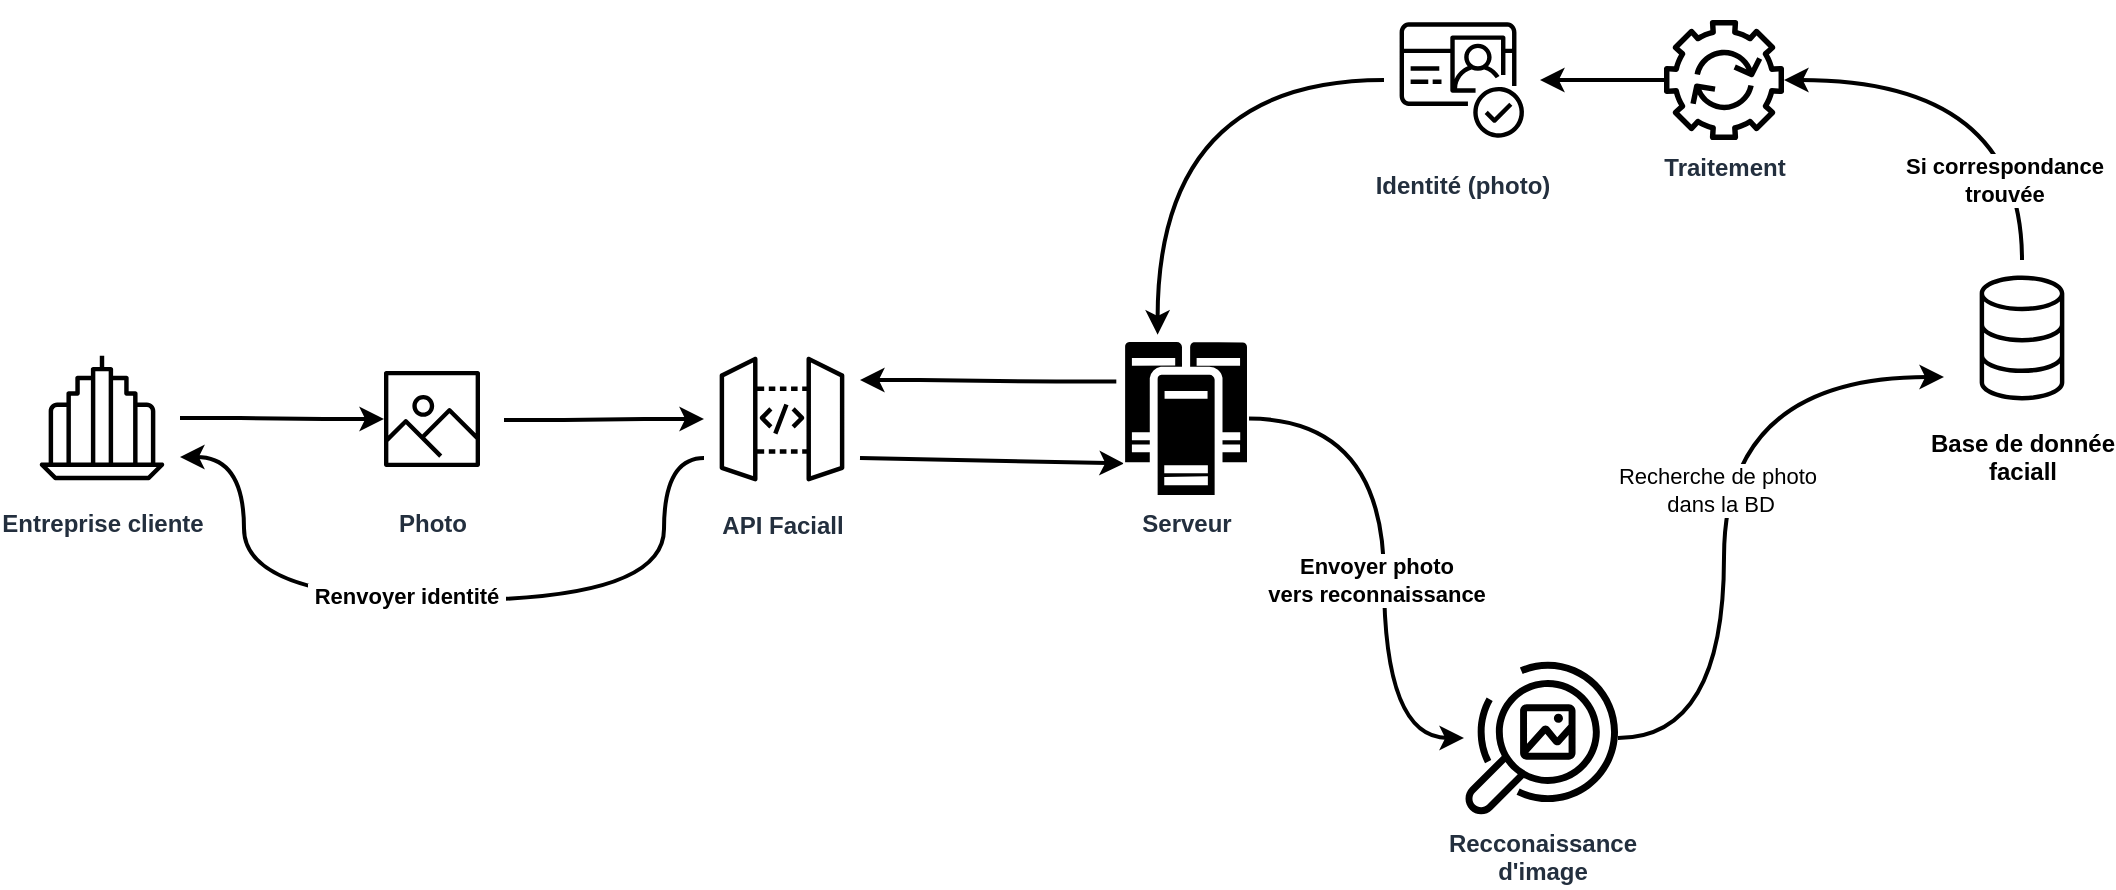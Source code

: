 <mxfile version="15.7.3" type="device"><diagram id="-nai8eIGKe50cyqa-U57" name="Page-1"><mxGraphModel dx="1405" dy="960" grid="1" gridSize="10" guides="1" tooltips="1" connect="1" arrows="1" fold="1" page="1" pageScale="1" pageWidth="827" pageHeight="1169" math="0" shadow="0"><root><mxCell id="0"/><mxCell id="1" parent="0"/><mxCell id="qzNKvWLz3LmB3issEh8Q-57" style="edgeStyle=entityRelationEdgeStyle;rounded=0;orthogonalLoop=1;jettySize=auto;html=1;exitX=1;exitY=0.5;exitDx=0;exitDy=0;exitPerimeter=0;strokeWidth=2;" edge="1" parent="1" source="qzNKvWLz3LmB3issEh8Q-10" target="qzNKvWLz3LmB3issEh8Q-33"><mxGeometry relative="1" as="geometry"/></mxCell><mxCell id="qzNKvWLz3LmB3issEh8Q-10" value="&lt;b&gt;Entreprise cliente&lt;br&gt;&lt;/b&gt;" style="sketch=0;points=[[0,0,0],[0.25,0,0],[0.5,0,0],[0.75,0,0],[1,0,0],[0,1,0],[0.25,1,0],[0.5,1,0],[0.75,1,0],[1,1,0],[0,0.25,0],[0,0.5,0],[0,0.75,0],[1,0.25,0],[1,0.5,0],[1,0.75,0]];outlineConnect=0;fontColor=#232F3E;gradientDirection=north;fillColor=none;strokeColor=#000000;dashed=0;verticalLabelPosition=bottom;verticalAlign=top;align=center;html=1;fontSize=12;fontStyle=0;aspect=fixed;shape=mxgraph.aws4.resourceIcon;resIcon=mxgraph.aws4.business_application;shadow=0;" vertex="1" parent="1"><mxGeometry x="60" y="300" width="78" height="78" as="geometry"/></mxCell><mxCell id="qzNKvWLz3LmB3issEh8Q-58" style="edgeStyle=entityRelationEdgeStyle;rounded=0;orthogonalLoop=1;jettySize=auto;html=1;exitX=0;exitY=0.5;exitDx=0;exitDy=0;exitPerimeter=0;strokeWidth=2;entryX=0;entryY=0.5;entryDx=0;entryDy=0;entryPerimeter=0;" edge="1" parent="1" target="qzNKvWLz3LmB3issEh8Q-9"><mxGeometry relative="1" as="geometry"><mxPoint x="300" y="340" as="sourcePoint"/></mxGeometry></mxCell><mxCell id="qzNKvWLz3LmB3issEh8Q-60" style="edgeStyle=entityRelationEdgeStyle;rounded=0;orthogonalLoop=1;jettySize=auto;html=1;exitX=-0.062;exitY=0.262;exitDx=0;exitDy=0;exitPerimeter=0;entryX=1;entryY=0.25;entryDx=0;entryDy=0;entryPerimeter=0;strokeWidth=2;" edge="1" parent="1" source="qzNKvWLz3LmB3issEh8Q-46" target="qzNKvWLz3LmB3issEh8Q-9"><mxGeometry relative="1" as="geometry"/></mxCell><mxCell id="qzNKvWLz3LmB3issEh8Q-73" style="edgeStyle=orthogonalEdgeStyle;rounded=0;orthogonalLoop=1;jettySize=auto;html=1;exitX=0;exitY=0.75;exitDx=0;exitDy=0;exitPerimeter=0;entryX=1;entryY=0.75;entryDx=0;entryDy=0;entryPerimeter=0;strokeWidth=2;curved=1;" edge="1" parent="1" source="qzNKvWLz3LmB3issEh8Q-9" target="qzNKvWLz3LmB3issEh8Q-10"><mxGeometry relative="1" as="geometry"><Array as="points"><mxPoint x="380" y="359"/><mxPoint x="380" y="430"/><mxPoint x="170" y="430"/><mxPoint x="170" y="359"/></Array></mxGeometry></mxCell><mxCell id="qzNKvWLz3LmB3issEh8Q-76" value="&amp;nbsp;Renvoyer identité&amp;nbsp;" style="edgeLabel;html=1;align=center;verticalAlign=middle;resizable=0;points=[];fontStyle=1" vertex="1" connectable="0" parent="qzNKvWLz3LmB3issEh8Q-73"><mxGeometry x="0.085" y="-2" relative="1" as="geometry"><mxPoint x="-1" as="offset"/></mxGeometry></mxCell><mxCell id="qzNKvWLz3LmB3issEh8Q-9" value="&lt;b&gt;API Faciall&lt;/b&gt;" style="sketch=0;points=[[0,0,0],[0.25,0,0],[0.5,0,0],[0.75,0,0],[1,0,0],[0,1,0],[0.25,1,0],[0.5,1,0],[0.75,1,0],[1,1,0],[0,0.25,0],[0,0.5,0],[0,0.75,0],[1,0.25,0],[1,0.5,0],[1,0.75,0]];outlineConnect=0;fontColor=#232F3E;gradientDirection=north;fillColor=none;strokeColor=#000000;dashed=0;verticalLabelPosition=bottom;verticalAlign=top;align=center;html=1;fontSize=12;fontStyle=0;aspect=fixed;shape=mxgraph.aws4.resourceIcon;resIcon=mxgraph.aws4.api_gateway;shadow=0;" vertex="1" parent="1"><mxGeometry x="400" y="300.5" width="78" height="78" as="geometry"/></mxCell><mxCell id="qzNKvWLz3LmB3issEh8Q-25" value="&lt;b&gt;Recconaissance&lt;br&gt;d'image&lt;/b&gt;" style="sketch=0;outlineConnect=0;fontColor=#232F3E;gradientColor=none;fillColor=#000000;strokeColor=none;dashed=0;verticalLabelPosition=bottom;verticalAlign=top;align=center;html=1;fontSize=12;fontStyle=0;aspect=fixed;pointerEvents=1;shape=mxgraph.aws4.rekognition_image;shadow=0;" vertex="1" parent="1"><mxGeometry x="780" y="460" width="77" height="78" as="geometry"/></mxCell><mxCell id="qzNKvWLz3LmB3issEh8Q-26" value="&lt;b&gt;Traitement&lt;/b&gt;" style="sketch=0;outlineConnect=0;fontColor=#232F3E;gradientColor=none;fillColor=#000000;strokeColor=none;dashed=0;verticalLabelPosition=bottom;verticalAlign=top;align=center;html=1;fontSize=12;fontStyle=0;aspect=fixed;pointerEvents=1;shape=mxgraph.aws4.automation;shadow=0;" vertex="1" parent="1"><mxGeometry x="880" y="140" width="60" height="60" as="geometry"/></mxCell><mxCell id="qzNKvWLz3LmB3issEh8Q-63" style="edgeStyle=orthogonalEdgeStyle;curved=1;rounded=0;orthogonalLoop=1;jettySize=auto;html=1;strokeWidth=2;entryX=0;entryY=0.75;entryDx=0;entryDy=0;entryPerimeter=0;" edge="1" parent="1" source="qzNKvWLz3LmB3issEh8Q-25" target="qzNKvWLz3LmB3issEh8Q-23"><mxGeometry relative="1" as="geometry"><Array as="points"><mxPoint x="910" y="499"/><mxPoint x="910" y="318"/></Array></mxGeometry></mxCell><mxCell id="qzNKvWLz3LmB3issEh8Q-79" value="Recherche de photo&amp;nbsp;&lt;br&gt;dans la BD" style="edgeLabel;html=1;align=center;verticalAlign=middle;resizable=0;points=[];" vertex="1" connectable="0" parent="qzNKvWLz3LmB3issEh8Q-63"><mxGeometry x="0.039" y="2" relative="1" as="geometry"><mxPoint y="1" as="offset"/></mxGeometry></mxCell><mxCell id="qzNKvWLz3LmB3issEh8Q-74" style="edgeStyle=orthogonalEdgeStyle;curved=1;rounded=0;orthogonalLoop=1;jettySize=auto;html=1;exitX=0.5;exitY=0;exitDx=0;exitDy=0;exitPerimeter=0;strokeWidth=2;" edge="1" parent="1" source="qzNKvWLz3LmB3issEh8Q-23" target="qzNKvWLz3LmB3issEh8Q-26"><mxGeometry relative="1" as="geometry"><Array as="points"><mxPoint x="1059" y="170"/></Array></mxGeometry></mxCell><mxCell id="qzNKvWLz3LmB3issEh8Q-80" value="Si correspondance&lt;br&gt;trouvée" style="edgeLabel;html=1;align=center;verticalAlign=middle;resizable=0;points=[];fontStyle=1" vertex="1" connectable="0" parent="qzNKvWLz3LmB3issEh8Q-74"><mxGeometry x="0.158" y="24" relative="1" as="geometry"><mxPoint x="22" y="26" as="offset"/></mxGeometry></mxCell><mxCell id="qzNKvWLz3LmB3issEh8Q-23" value="&lt;span style=&quot;color: rgb(0 , 0 , 0) ; font-weight: 700&quot;&gt;Base de donnée&lt;/span&gt;&lt;br style=&quot;color: rgb(0 , 0 , 0) ; font-weight: 700&quot;&gt;&lt;span style=&quot;color: rgb(0 , 0 , 0) ; font-weight: 700&quot;&gt;faciall&lt;/span&gt;" style="sketch=0;points=[[0,0,0],[0.25,0,0],[0.5,0,0],[0.75,0,0],[1,0,0],[0,1,0],[0.25,1,0],[0.5,1,0],[0.75,1,0],[1,1,0],[0,0.25,0],[0,0.5,0],[0,0.75,0],[1,0.25,0],[1,0.5,0],[1,0.75,0]];outlineConnect=0;fontColor=#232F3E;gradientDirection=north;fillColor=none;strokeColor=#000000;dashed=0;verticalLabelPosition=bottom;verticalAlign=top;align=center;html=1;fontSize=12;fontStyle=0;aspect=fixed;shape=mxgraph.aws4.resourceIcon;resIcon=mxgraph.aws4.database;shadow=0;" vertex="1" parent="1"><mxGeometry x="1020" y="260" width="78" height="78" as="geometry"/></mxCell><mxCell id="qzNKvWLz3LmB3issEh8Q-68" style="edgeStyle=orthogonalEdgeStyle;curved=1;rounded=0;orthogonalLoop=1;jettySize=auto;html=1;exitX=0;exitY=0.5;exitDx=0;exitDy=0;exitPerimeter=0;entryX=1;entryY=0.5;entryDx=0;entryDy=0;entryPerimeter=0;strokeWidth=2;" edge="1" parent="1" source="qzNKvWLz3LmB3issEh8Q-26" target="qzNKvWLz3LmB3issEh8Q-27"><mxGeometry relative="1" as="geometry"/></mxCell><mxCell id="qzNKvWLz3LmB3issEh8Q-69" style="edgeStyle=orthogonalEdgeStyle;curved=1;rounded=0;orthogonalLoop=1;jettySize=auto;html=1;exitX=0;exitY=0.5;exitDx=0;exitDy=0;exitPerimeter=0;entryX=0.271;entryY=-0.041;entryDx=0;entryDy=0;entryPerimeter=0;strokeWidth=2;" edge="1" parent="1" source="qzNKvWLz3LmB3issEh8Q-27" target="qzNKvWLz3LmB3issEh8Q-46"><mxGeometry relative="1" as="geometry"/></mxCell><mxCell id="qzNKvWLz3LmB3issEh8Q-27" value="&lt;b&gt;Identité (photo)&lt;/b&gt;" style="sketch=0;points=[[0,0,0],[0.25,0,0],[0.5,0,0],[0.75,0,0],[1,0,0],[0,1,0],[0.25,1,0],[0.5,1,0],[0.75,1,0],[1,1,0],[0,0.25,0],[0,0.5,0],[0,0.75,0],[1,0.25,0],[1,0.5,0],[1,0.75,0]];outlineConnect=0;fontColor=#232F3E;gradientDirection=north;fillColor=none;strokeColor=#000000;dashed=0;verticalLabelPosition=bottom;verticalAlign=top;align=center;html=1;fontSize=12;fontStyle=0;aspect=fixed;shape=mxgraph.aws4.resourceIcon;resIcon=mxgraph.aws4.cognito;shadow=0;" vertex="1" parent="1"><mxGeometry x="740" y="131" width="78" height="78" as="geometry"/></mxCell><mxCell id="qzNKvWLz3LmB3issEh8Q-33" value="&lt;b&gt;&lt;br&gt;Photo&lt;/b&gt;" style="sketch=0;outlineConnect=0;fontColor=#232F3E;gradientColor=none;fillColor=#000000;strokeColor=#000000;dashed=0;verticalLabelPosition=bottom;verticalAlign=top;align=center;html=1;fontSize=12;fontStyle=0;aspect=fixed;pointerEvents=1;shape=mxgraph.aws4.container_registry_image;shadow=0;gradientDirection=north;" vertex="1" parent="1"><mxGeometry x="240" y="315.5" width="48" height="48" as="geometry"/></mxCell><mxCell id="qzNKvWLz3LmB3issEh8Q-62" style="edgeStyle=orthogonalEdgeStyle;curved=1;rounded=0;orthogonalLoop=1;jettySize=auto;html=1;exitX=1;exitY=0.5;exitDx=0;exitDy=0;exitPerimeter=0;strokeWidth=2;" edge="1" parent="1" source="qzNKvWLz3LmB3issEh8Q-46" target="qzNKvWLz3LmB3issEh8Q-25"><mxGeometry relative="1" as="geometry"><Array as="points"><mxPoint x="740" y="339"/><mxPoint x="740" y="499"/></Array></mxGeometry></mxCell><mxCell id="qzNKvWLz3LmB3issEh8Q-78" value="Envoyer photo&lt;br&gt;vers reconnaissance" style="edgeLabel;html=1;align=center;verticalAlign=middle;resizable=0;points=[];fontStyle=1" vertex="1" connectable="0" parent="qzNKvWLz3LmB3issEh8Q-62"><mxGeometry x="-0.114" y="-4" relative="1" as="geometry"><mxPoint y="30" as="offset"/></mxGeometry></mxCell><mxCell id="qzNKvWLz3LmB3issEh8Q-70" style="rounded=0;orthogonalLoop=1;jettySize=auto;html=1;exitX=1;exitY=0.75;exitDx=0;exitDy=0;exitPerimeter=0;entryX=0;entryY=0.79;entryDx=0;entryDy=0;entryPerimeter=0;strokeWidth=2;" edge="1" parent="1" source="qzNKvWLz3LmB3issEh8Q-9" target="qzNKvWLz3LmB3issEh8Q-46"><mxGeometry relative="1" as="geometry"/></mxCell><mxCell id="qzNKvWLz3LmB3issEh8Q-46" value="&lt;b&gt;Serveur&lt;/b&gt;" style="sketch=0;aspect=fixed;pointerEvents=1;shadow=0;dashed=0;html=1;strokeColor=#FFFFFF;labelPosition=center;verticalLabelPosition=bottom;verticalAlign=top;align=center;fillColor=#000000;shape=mxgraph.mscae.enterprise.cluster_server;fontColor=#232F3E;fontStyle=0;gradientDirection=north;" vertex="1" parent="1"><mxGeometry x="610" y="300.5" width="62" height="77.5" as="geometry"/></mxCell></root></mxGraphModel></diagram></mxfile>